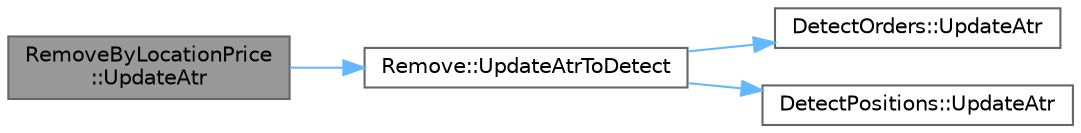 digraph "RemoveByLocationPrice::UpdateAtr"
{
 // LATEX_PDF_SIZE
  bgcolor="transparent";
  edge [fontname=Helvetica,fontsize=10,labelfontname=Helvetica,labelfontsize=10];
  node [fontname=Helvetica,fontsize=10,shape=box,height=0.2,width=0.4];
  rankdir="LR";
  Node1 [id="Node000001",label="RemoveByLocationPrice\l::UpdateAtr",height=0.2,width=0.4,color="gray40", fillcolor="grey60", style="filled", fontcolor="black",tooltip="Updates attributes for the RemoveByLocationPrice class."];
  Node1 -> Node2 [id="edge1_Node000001_Node000002",color="steelblue1",style="solid",tooltip=" "];
  Node2 [id="Node000002",label="Remove::UpdateAtrToDetect",height=0.2,width=0.4,color="grey40", fillcolor="white", style="filled",URL="$class_remove.html#acba1e40f29c0b17b978b2a20dbee19c7",tooltip="Updates attributes for DetectOrders and DetectPositions objects."];
  Node2 -> Node3 [id="edge2_Node000002_Node000003",color="steelblue1",style="solid",tooltip=" "];
  Node3 [id="Node000003",label="DetectOrders::UpdateAtr",height=0.2,width=0.4,color="grey40", fillcolor="white", style="filled",URL="$class_detect_orders.html#a06f299fd01142799f0789a14294a7d91",tooltip="Updates the symbol and magic number for the order."];
  Node2 -> Node4 [id="edge3_Node000002_Node000004",color="steelblue1",style="solid",tooltip=" "];
  Node4 [id="Node000004",label="DetectPositions::UpdateAtr",height=0.2,width=0.4,color="grey40", fillcolor="white", style="filled",URL="$class_detect_positions.html#a18e1fcb7c54c2246783a4482d748c1f4",tooltip="Updates the symbol and magic number for the position."];
}
